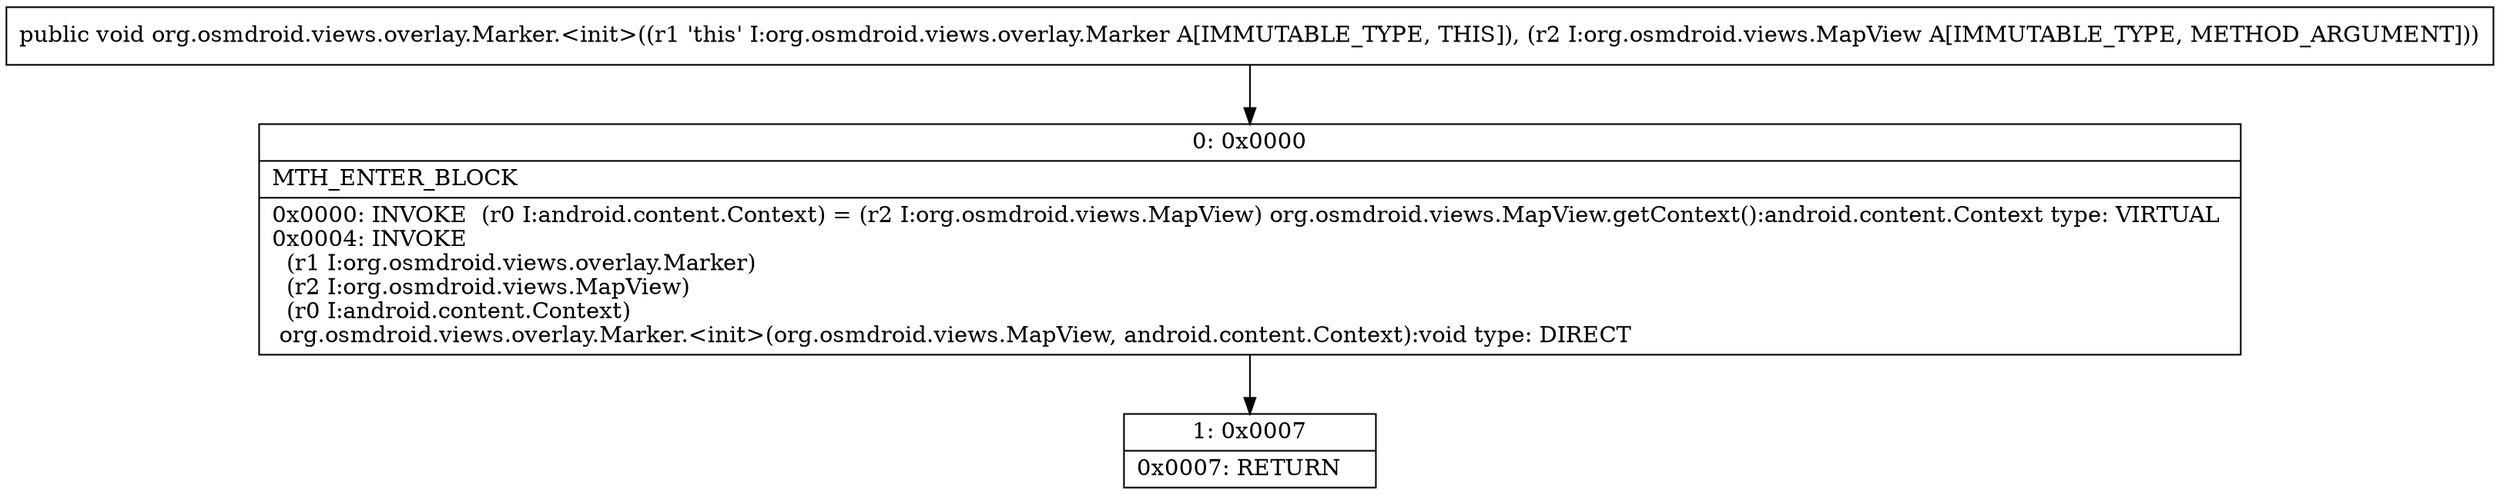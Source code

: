 digraph "CFG fororg.osmdroid.views.overlay.Marker.\<init\>(Lorg\/osmdroid\/views\/MapView;)V" {
Node_0 [shape=record,label="{0\:\ 0x0000|MTH_ENTER_BLOCK\l|0x0000: INVOKE  (r0 I:android.content.Context) = (r2 I:org.osmdroid.views.MapView) org.osmdroid.views.MapView.getContext():android.content.Context type: VIRTUAL \l0x0004: INVOKE  \l  (r1 I:org.osmdroid.views.overlay.Marker)\l  (r2 I:org.osmdroid.views.MapView)\l  (r0 I:android.content.Context)\l org.osmdroid.views.overlay.Marker.\<init\>(org.osmdroid.views.MapView, android.content.Context):void type: DIRECT \l}"];
Node_1 [shape=record,label="{1\:\ 0x0007|0x0007: RETURN   \l}"];
MethodNode[shape=record,label="{public void org.osmdroid.views.overlay.Marker.\<init\>((r1 'this' I:org.osmdroid.views.overlay.Marker A[IMMUTABLE_TYPE, THIS]), (r2 I:org.osmdroid.views.MapView A[IMMUTABLE_TYPE, METHOD_ARGUMENT])) }"];
MethodNode -> Node_0;
Node_0 -> Node_1;
}

